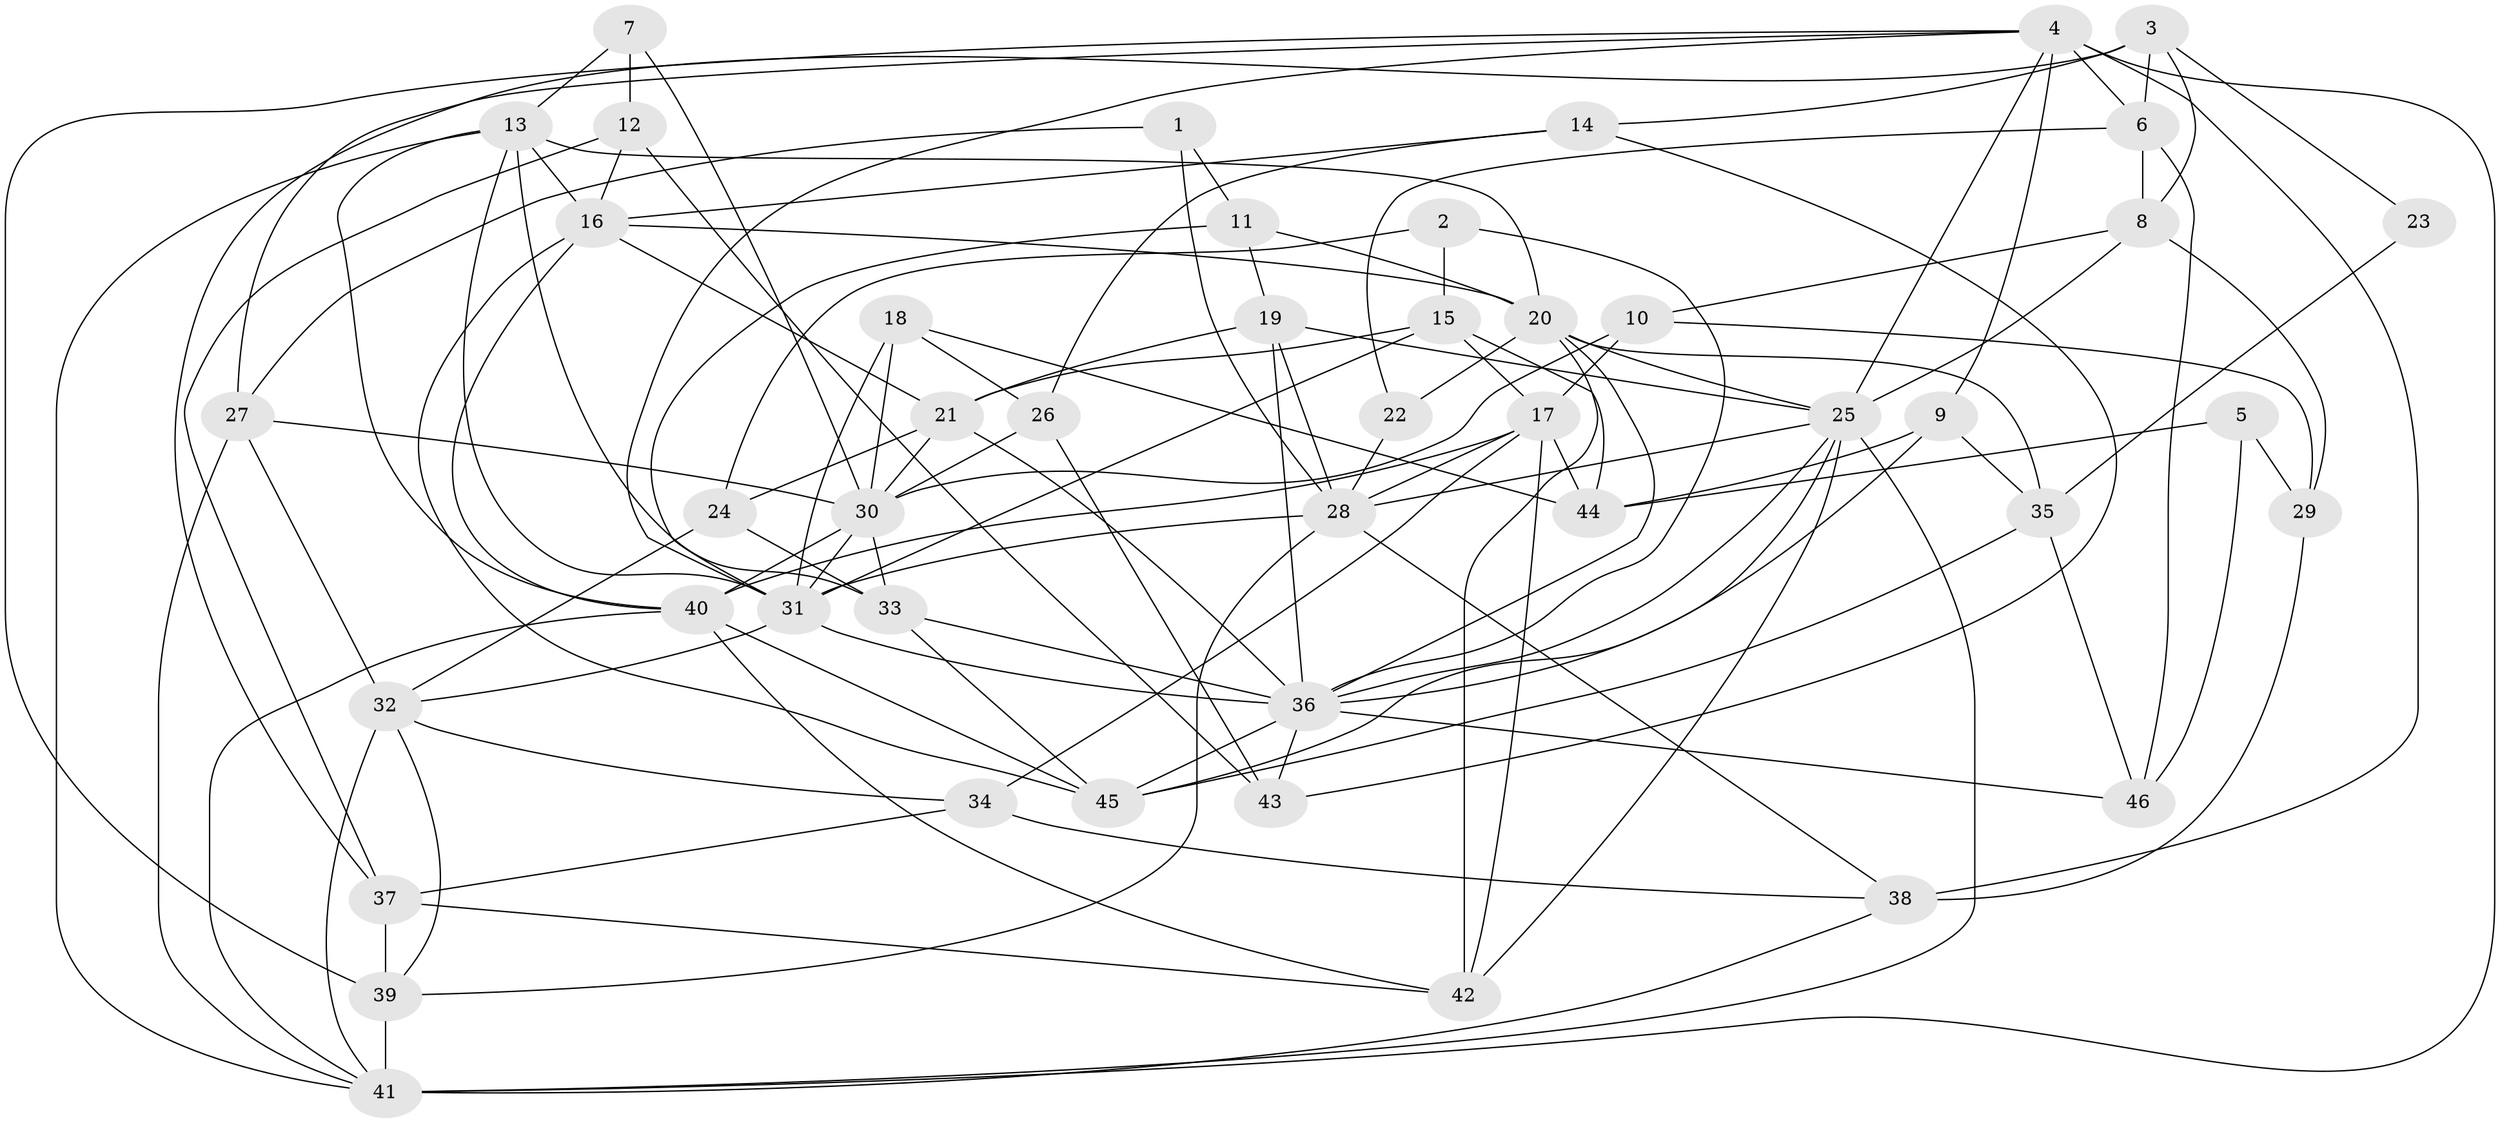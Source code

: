 // original degree distribution, {3: 0.17582417582417584, 2: 0.14285714285714285, 4: 0.3626373626373626, 6: 0.054945054945054944, 5: 0.21978021978021978, 7: 0.04395604395604396}
// Generated by graph-tools (version 1.1) at 2025/37/03/04/25 23:37:08]
// undirected, 46 vertices, 123 edges
graph export_dot {
  node [color=gray90,style=filled];
  1;
  2;
  3;
  4;
  5;
  6;
  7;
  8;
  9;
  10;
  11;
  12;
  13;
  14;
  15;
  16;
  17;
  18;
  19;
  20;
  21;
  22;
  23;
  24;
  25;
  26;
  27;
  28;
  29;
  30;
  31;
  32;
  33;
  34;
  35;
  36;
  37;
  38;
  39;
  40;
  41;
  42;
  43;
  44;
  45;
  46;
  1 -- 11 [weight=2.0];
  1 -- 27 [weight=1.0];
  1 -- 28 [weight=1.0];
  2 -- 15 [weight=1.0];
  2 -- 24 [weight=1.0];
  2 -- 36 [weight=1.0];
  3 -- 6 [weight=1.0];
  3 -- 8 [weight=1.0];
  3 -- 14 [weight=1.0];
  3 -- 23 [weight=1.0];
  3 -- 37 [weight=1.0];
  4 -- 6 [weight=1.0];
  4 -- 9 [weight=1.0];
  4 -- 25 [weight=1.0];
  4 -- 27 [weight=1.0];
  4 -- 31 [weight=1.0];
  4 -- 38 [weight=2.0];
  4 -- 39 [weight=1.0];
  4 -- 41 [weight=1.0];
  5 -- 29 [weight=1.0];
  5 -- 44 [weight=1.0];
  5 -- 46 [weight=1.0];
  6 -- 8 [weight=1.0];
  6 -- 22 [weight=1.0];
  6 -- 46 [weight=1.0];
  7 -- 12 [weight=1.0];
  7 -- 13 [weight=1.0];
  7 -- 30 [weight=1.0];
  8 -- 10 [weight=1.0];
  8 -- 25 [weight=1.0];
  8 -- 29 [weight=1.0];
  9 -- 35 [weight=1.0];
  9 -- 36 [weight=1.0];
  9 -- 44 [weight=1.0];
  10 -- 17 [weight=1.0];
  10 -- 29 [weight=1.0];
  10 -- 30 [weight=2.0];
  11 -- 19 [weight=1.0];
  11 -- 20 [weight=1.0];
  11 -- 31 [weight=1.0];
  12 -- 16 [weight=1.0];
  12 -- 37 [weight=1.0];
  12 -- 43 [weight=2.0];
  13 -- 16 [weight=1.0];
  13 -- 20 [weight=1.0];
  13 -- 31 [weight=1.0];
  13 -- 33 [weight=1.0];
  13 -- 40 [weight=1.0];
  13 -- 41 [weight=1.0];
  14 -- 16 [weight=1.0];
  14 -- 26 [weight=1.0];
  14 -- 43 [weight=1.0];
  15 -- 17 [weight=1.0];
  15 -- 21 [weight=1.0];
  15 -- 31 [weight=1.0];
  15 -- 44 [weight=1.0];
  16 -- 20 [weight=2.0];
  16 -- 21 [weight=1.0];
  16 -- 40 [weight=1.0];
  16 -- 45 [weight=1.0];
  17 -- 28 [weight=1.0];
  17 -- 34 [weight=1.0];
  17 -- 40 [weight=2.0];
  17 -- 42 [weight=1.0];
  17 -- 44 [weight=1.0];
  18 -- 26 [weight=1.0];
  18 -- 30 [weight=1.0];
  18 -- 31 [weight=2.0];
  18 -- 44 [weight=1.0];
  19 -- 21 [weight=1.0];
  19 -- 25 [weight=1.0];
  19 -- 28 [weight=1.0];
  19 -- 36 [weight=1.0];
  20 -- 22 [weight=1.0];
  20 -- 25 [weight=1.0];
  20 -- 35 [weight=1.0];
  20 -- 36 [weight=1.0];
  20 -- 42 [weight=1.0];
  21 -- 24 [weight=2.0];
  21 -- 30 [weight=1.0];
  21 -- 36 [weight=1.0];
  22 -- 28 [weight=1.0];
  23 -- 35 [weight=1.0];
  24 -- 32 [weight=1.0];
  24 -- 33 [weight=1.0];
  25 -- 28 [weight=1.0];
  25 -- 36 [weight=1.0];
  25 -- 41 [weight=2.0];
  25 -- 42 [weight=1.0];
  25 -- 45 [weight=1.0];
  26 -- 30 [weight=1.0];
  26 -- 43 [weight=1.0];
  27 -- 30 [weight=1.0];
  27 -- 32 [weight=1.0];
  27 -- 41 [weight=1.0];
  28 -- 31 [weight=1.0];
  28 -- 38 [weight=1.0];
  28 -- 39 [weight=1.0];
  29 -- 38 [weight=1.0];
  30 -- 31 [weight=1.0];
  30 -- 33 [weight=1.0];
  30 -- 40 [weight=1.0];
  31 -- 32 [weight=1.0];
  31 -- 36 [weight=2.0];
  32 -- 34 [weight=1.0];
  32 -- 39 [weight=1.0];
  32 -- 41 [weight=1.0];
  33 -- 36 [weight=1.0];
  33 -- 45 [weight=1.0];
  34 -- 37 [weight=1.0];
  34 -- 38 [weight=1.0];
  35 -- 45 [weight=1.0];
  35 -- 46 [weight=1.0];
  36 -- 43 [weight=1.0];
  36 -- 45 [weight=1.0];
  36 -- 46 [weight=1.0];
  37 -- 39 [weight=1.0];
  37 -- 42 [weight=1.0];
  38 -- 41 [weight=1.0];
  39 -- 41 [weight=2.0];
  40 -- 41 [weight=2.0];
  40 -- 42 [weight=1.0];
  40 -- 45 [weight=1.0];
}
